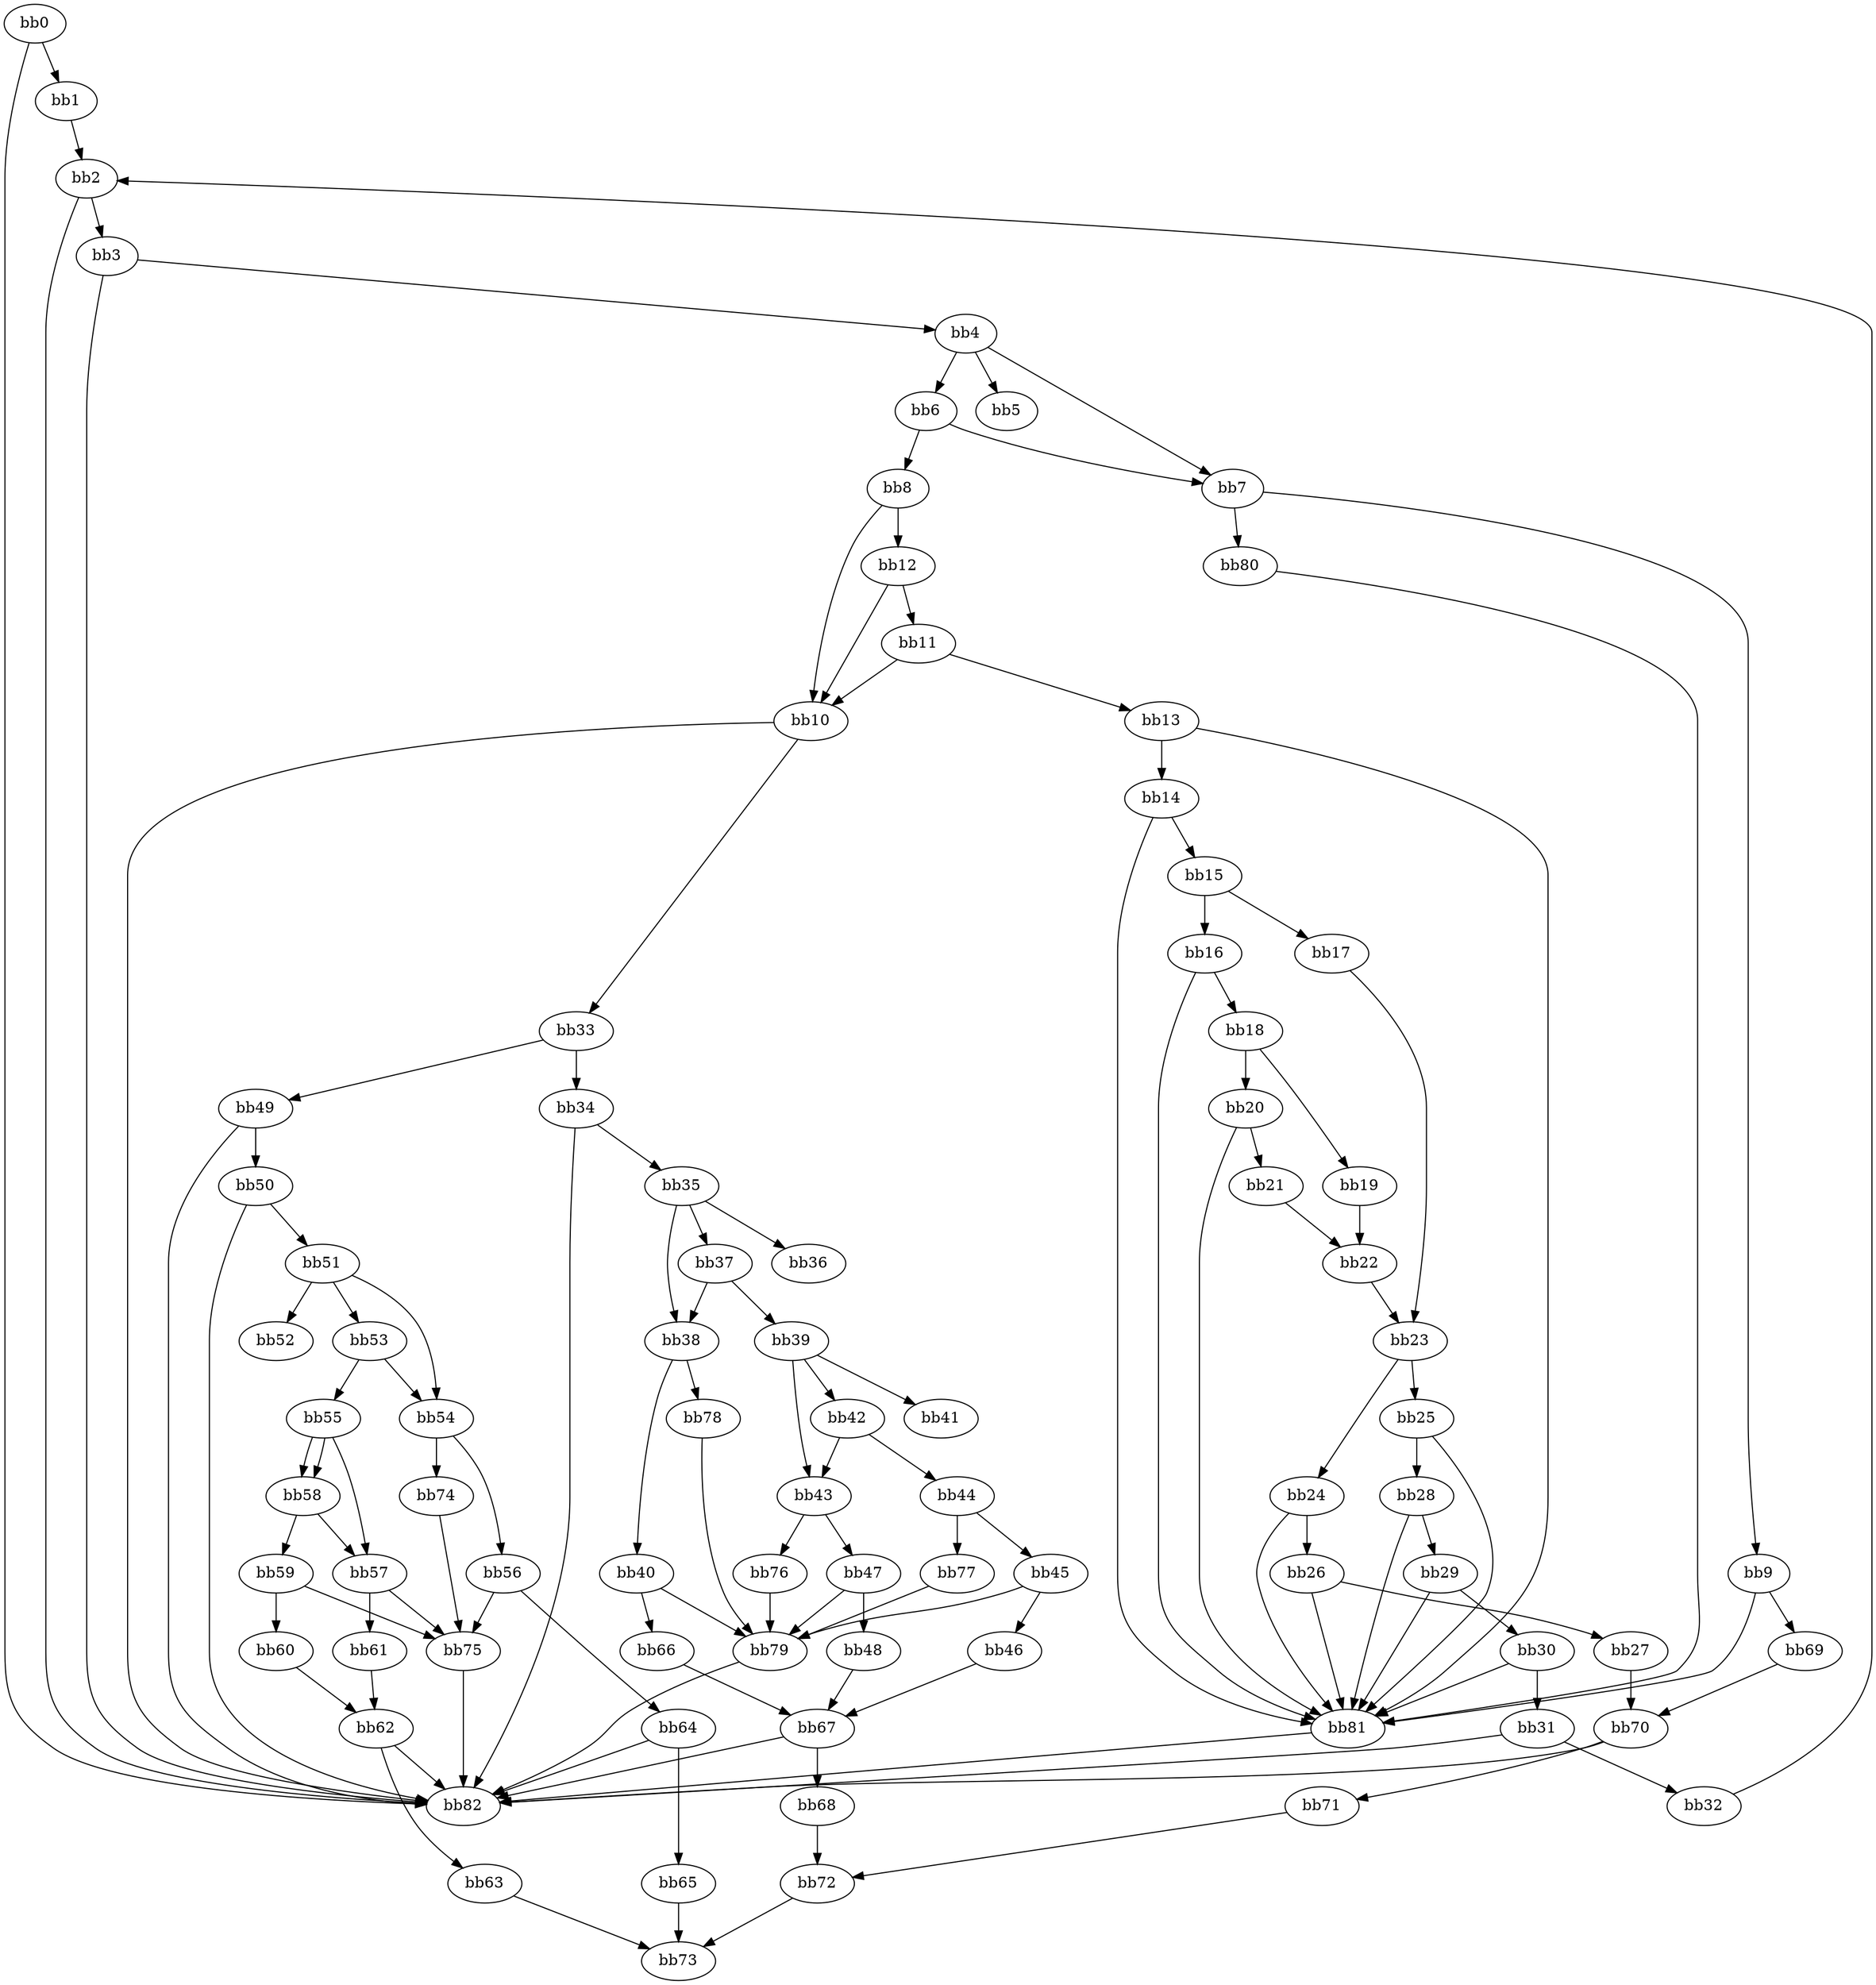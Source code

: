 digraph {
    0 [ label = "bb0\l" ]
    1 [ label = "bb1\l" ]
    2 [ label = "bb2\l" ]
    3 [ label = "bb3\l" ]
    4 [ label = "bb4\l" ]
    5 [ label = "bb5\l" ]
    6 [ label = "bb6\l" ]
    7 [ label = "bb7\l" ]
    8 [ label = "bb8\l" ]
    9 [ label = "bb9\l" ]
    10 [ label = "bb10\l" ]
    11 [ label = "bb11\l" ]
    12 [ label = "bb12\l" ]
    13 [ label = "bb13\l" ]
    14 [ label = "bb14\l" ]
    15 [ label = "bb15\l" ]
    16 [ label = "bb16\l" ]
    17 [ label = "bb17\l" ]
    18 [ label = "bb18\l" ]
    19 [ label = "bb19\l" ]
    20 [ label = "bb20\l" ]
    21 [ label = "bb21\l" ]
    22 [ label = "bb22\l" ]
    23 [ label = "bb23\l" ]
    24 [ label = "bb24\l" ]
    25 [ label = "bb25\l" ]
    26 [ label = "bb26\l" ]
    27 [ label = "bb27\l" ]
    28 [ label = "bb28\l" ]
    29 [ label = "bb29\l" ]
    30 [ label = "bb30\l" ]
    31 [ label = "bb31\l" ]
    32 [ label = "bb32\l" ]
    33 [ label = "bb33\l" ]
    34 [ label = "bb34\l" ]
    35 [ label = "bb35\l" ]
    36 [ label = "bb36\l" ]
    37 [ label = "bb37\l" ]
    38 [ label = "bb38\l" ]
    39 [ label = "bb39\l" ]
    40 [ label = "bb40\l" ]
    41 [ label = "bb41\l" ]
    42 [ label = "bb42\l" ]
    43 [ label = "bb43\l" ]
    44 [ label = "bb44\l" ]
    45 [ label = "bb45\l" ]
    46 [ label = "bb46\l" ]
    47 [ label = "bb47\l" ]
    48 [ label = "bb48\l" ]
    49 [ label = "bb49\l" ]
    50 [ label = "bb50\l" ]
    51 [ label = "bb51\l" ]
    52 [ label = "bb52\l" ]
    53 [ label = "bb53\l" ]
    54 [ label = "bb54\l" ]
    55 [ label = "bb55\l" ]
    56 [ label = "bb56\l" ]
    57 [ label = "bb57\l" ]
    58 [ label = "bb58\l" ]
    59 [ label = "bb59\l" ]
    60 [ label = "bb60\l" ]
    61 [ label = "bb61\l" ]
    62 [ label = "bb62\l" ]
    63 [ label = "bb63\l" ]
    64 [ label = "bb64\l" ]
    65 [ label = "bb65\l" ]
    66 [ label = "bb66\l" ]
    67 [ label = "bb67\l" ]
    68 [ label = "bb68\l" ]
    69 [ label = "bb69\l" ]
    70 [ label = "bb70\l" ]
    71 [ label = "bb71\l" ]
    72 [ label = "bb72\l" ]
    73 [ label = "bb73\l" ]
    74 [ label = "bb74\l" ]
    75 [ label = "bb75\l" ]
    76 [ label = "bb76\l" ]
    77 [ label = "bb77\l" ]
    78 [ label = "bb78\l" ]
    79 [ label = "bb79\l" ]
    80 [ label = "bb80\l" ]
    81 [ label = "bb81\l" ]
    82 [ label = "bb82\l" ]
    0 -> 1 [ ]
    0 -> 82 [ ]
    1 -> 2 [ ]
    2 -> 3 [ ]
    2 -> 82 [ ]
    3 -> 4 [ ]
    3 -> 82 [ ]
    4 -> 5 [ ]
    4 -> 6 [ ]
    4 -> 7 [ ]
    6 -> 7 [ ]
    6 -> 8 [ ]
    7 -> 9 [ ]
    7 -> 80 [ ]
    8 -> 10 [ ]
    8 -> 12 [ ]
    9 -> 69 [ ]
    9 -> 81 [ ]
    10 -> 33 [ ]
    10 -> 82 [ ]
    11 -> 10 [ ]
    11 -> 13 [ ]
    12 -> 10 [ ]
    12 -> 11 [ ]
    13 -> 14 [ ]
    13 -> 81 [ ]
    14 -> 15 [ ]
    14 -> 81 [ ]
    15 -> 16 [ ]
    15 -> 17 [ ]
    16 -> 18 [ ]
    16 -> 81 [ ]
    17 -> 23 [ ]
    18 -> 19 [ ]
    18 -> 20 [ ]
    19 -> 22 [ ]
    20 -> 21 [ ]
    20 -> 81 [ ]
    21 -> 22 [ ]
    22 -> 23 [ ]
    23 -> 24 [ ]
    23 -> 25 [ ]
    24 -> 26 [ ]
    24 -> 81 [ ]
    25 -> 28 [ ]
    25 -> 81 [ ]
    26 -> 27 [ ]
    26 -> 81 [ ]
    27 -> 70 [ ]
    28 -> 29 [ ]
    28 -> 81 [ ]
    29 -> 30 [ ]
    29 -> 81 [ ]
    30 -> 31 [ ]
    30 -> 81 [ ]
    31 -> 32 [ ]
    31 -> 82 [ ]
    32 -> 2 [ ]
    33 -> 34 [ ]
    33 -> 49 [ ]
    34 -> 35 [ ]
    34 -> 82 [ ]
    35 -> 36 [ ]
    35 -> 37 [ ]
    35 -> 38 [ ]
    37 -> 38 [ ]
    37 -> 39 [ ]
    38 -> 40 [ ]
    38 -> 78 [ ]
    39 -> 41 [ ]
    39 -> 42 [ ]
    39 -> 43 [ ]
    40 -> 66 [ ]
    40 -> 79 [ ]
    42 -> 43 [ ]
    42 -> 44 [ ]
    43 -> 47 [ ]
    43 -> 76 [ ]
    44 -> 45 [ ]
    44 -> 77 [ ]
    45 -> 46 [ ]
    45 -> 79 [ ]
    46 -> 67 [ ]
    47 -> 48 [ ]
    47 -> 79 [ ]
    48 -> 67 [ ]
    49 -> 50 [ ]
    49 -> 82 [ ]
    50 -> 51 [ ]
    50 -> 82 [ ]
    51 -> 52 [ ]
    51 -> 53 [ ]
    51 -> 54 [ ]
    53 -> 54 [ ]
    53 -> 55 [ ]
    54 -> 56 [ ]
    54 -> 74 [ ]
    55 -> 57 [ ]
    55 -> 58 [ ]
    55 -> 58 [ ]
    56 -> 64 [ ]
    56 -> 75 [ ]
    57 -> 61 [ ]
    57 -> 75 [ ]
    58 -> 57 [ ]
    58 -> 59 [ ]
    59 -> 60 [ ]
    59 -> 75 [ ]
    60 -> 62 [ ]
    61 -> 62 [ ]
    62 -> 63 [ ]
    62 -> 82 [ ]
    63 -> 73 [ ]
    64 -> 65 [ ]
    64 -> 82 [ ]
    65 -> 73 [ ]
    66 -> 67 [ ]
    67 -> 68 [ ]
    67 -> 82 [ ]
    68 -> 72 [ ]
    69 -> 70 [ ]
    70 -> 71 [ ]
    70 -> 82 [ ]
    71 -> 72 [ ]
    72 -> 73 [ ]
    74 -> 75 [ ]
    75 -> 82 [ ]
    76 -> 79 [ ]
    77 -> 79 [ ]
    78 -> 79 [ ]
    79 -> 82 [ ]
    80 -> 81 [ ]
    81 -> 82 [ ]
}

